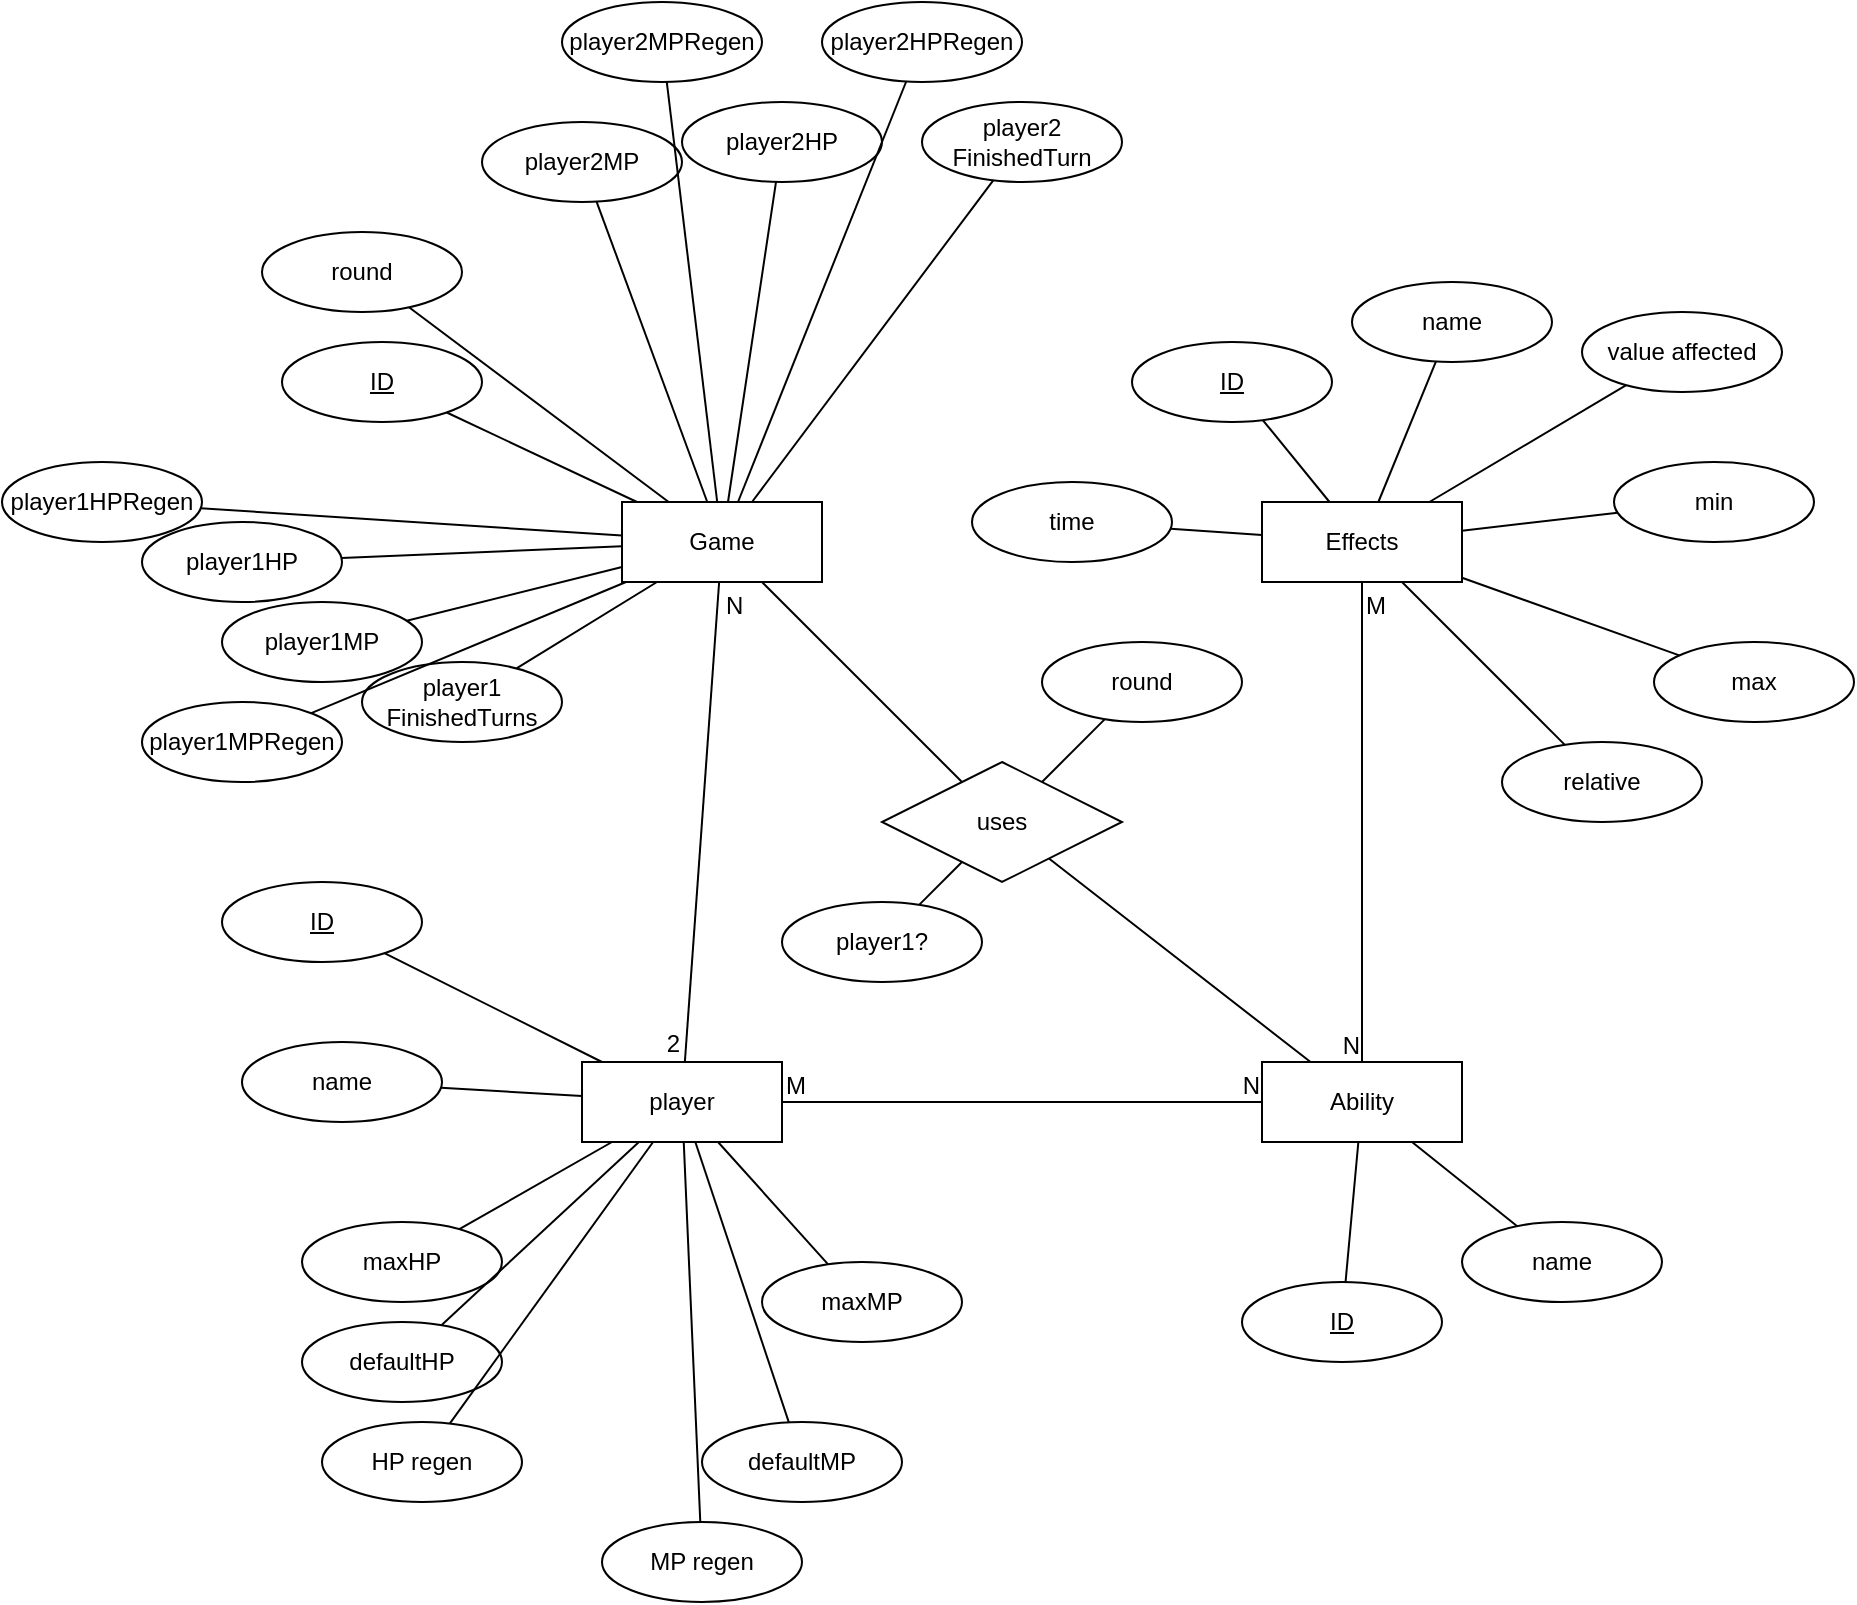 <mxfile version="24.5.3" type="device">
  <diagram name="Page-1" id="YdLyD3l7wZdHjeru9uKV">
    <mxGraphModel dx="2284" dy="1935" grid="1" gridSize="10" guides="1" tooltips="1" connect="1" arrows="1" fold="1" page="1" pageScale="1" pageWidth="850" pageHeight="1100" math="0" shadow="0">
      <root>
        <mxCell id="0" />
        <mxCell id="1" parent="0" />
        <mxCell id="E9Qzc6LGkup6Wm8XKEKd-1" value="player" style="whiteSpace=wrap;html=1;align=center;" parent="1" vertex="1">
          <mxGeometry x="180" y="520" width="100" height="40" as="geometry" />
        </mxCell>
        <mxCell id="E9Qzc6LGkup6Wm8XKEKd-2" value="ID" style="ellipse;whiteSpace=wrap;html=1;align=center;fontStyle=4;" parent="1" vertex="1">
          <mxGeometry y="430" width="100" height="40" as="geometry" />
        </mxCell>
        <mxCell id="E9Qzc6LGkup6Wm8XKEKd-3" value="" style="endArrow=none;html=1;rounded=0;" parent="1" source="E9Qzc6LGkup6Wm8XKEKd-2" target="E9Qzc6LGkup6Wm8XKEKd-1" edge="1">
          <mxGeometry width="50" height="50" relative="1" as="geometry">
            <mxPoint x="400" y="460" as="sourcePoint" />
            <mxPoint x="450" y="410" as="targetPoint" />
          </mxGeometry>
        </mxCell>
        <mxCell id="E9Qzc6LGkup6Wm8XKEKd-4" value="name" style="ellipse;whiteSpace=wrap;html=1;align=center;" parent="1" vertex="1">
          <mxGeometry x="10" y="510" width="100" height="40" as="geometry" />
        </mxCell>
        <mxCell id="E9Qzc6LGkup6Wm8XKEKd-5" value="" style="endArrow=none;html=1;rounded=0;" parent="1" source="E9Qzc6LGkup6Wm8XKEKd-4" target="E9Qzc6LGkup6Wm8XKEKd-1" edge="1">
          <mxGeometry width="50" height="50" relative="1" as="geometry">
            <mxPoint x="117" y="596" as="sourcePoint" />
            <mxPoint x="190" y="569" as="targetPoint" />
          </mxGeometry>
        </mxCell>
        <mxCell id="E9Qzc6LGkup6Wm8XKEKd-6" value="maxHP" style="ellipse;whiteSpace=wrap;html=1;align=center;" parent="1" vertex="1">
          <mxGeometry x="40" y="600" width="100" height="40" as="geometry" />
        </mxCell>
        <mxCell id="E9Qzc6LGkup6Wm8XKEKd-7" value="" style="endArrow=none;html=1;rounded=0;" parent="1" source="E9Qzc6LGkup6Wm8XKEKd-6" target="E9Qzc6LGkup6Wm8XKEKd-1" edge="1">
          <mxGeometry width="50" height="50" relative="1" as="geometry">
            <mxPoint x="237" y="576" as="sourcePoint" />
            <mxPoint x="325" y="540" as="targetPoint" />
          </mxGeometry>
        </mxCell>
        <mxCell id="E9Qzc6LGkup6Wm8XKEKd-8" value="maxMP" style="ellipse;whiteSpace=wrap;html=1;align=center;" parent="1" vertex="1">
          <mxGeometry x="270" y="620" width="100" height="40" as="geometry" />
        </mxCell>
        <mxCell id="E9Qzc6LGkup6Wm8XKEKd-9" value="" style="endArrow=none;html=1;rounded=0;" parent="1" source="E9Qzc6LGkup6Wm8XKEKd-8" target="E9Qzc6LGkup6Wm8XKEKd-1" edge="1">
          <mxGeometry width="50" height="50" relative="1" as="geometry">
            <mxPoint x="137" y="616" as="sourcePoint" />
            <mxPoint x="225" y="580" as="targetPoint" />
          </mxGeometry>
        </mxCell>
        <mxCell id="E9Qzc6LGkup6Wm8XKEKd-10" value="Game" style="whiteSpace=wrap;html=1;align=center;" parent="1" vertex="1">
          <mxGeometry x="200" y="240" width="100" height="40" as="geometry" />
        </mxCell>
        <mxCell id="E9Qzc6LGkup6Wm8XKEKd-17" value="" style="endArrow=none;html=1;rounded=0;" parent="1" source="E9Qzc6LGkup6Wm8XKEKd-10" target="E9Qzc6LGkup6Wm8XKEKd-1" edge="1">
          <mxGeometry relative="1" as="geometry">
            <mxPoint x="340" y="430" as="sourcePoint" />
            <mxPoint x="500" y="430" as="targetPoint" />
          </mxGeometry>
        </mxCell>
        <mxCell id="E9Qzc6LGkup6Wm8XKEKd-18" value="N" style="resizable=0;html=1;whiteSpace=wrap;align=left;verticalAlign=bottom;" parent="E9Qzc6LGkup6Wm8XKEKd-17" connectable="0" vertex="1">
          <mxGeometry x="-1" relative="1" as="geometry">
            <mxPoint x="1" y="20" as="offset" />
          </mxGeometry>
        </mxCell>
        <mxCell id="E9Qzc6LGkup6Wm8XKEKd-19" value="2" style="resizable=0;html=1;whiteSpace=wrap;align=right;verticalAlign=bottom;" parent="E9Qzc6LGkup6Wm8XKEKd-17" connectable="0" vertex="1">
          <mxGeometry x="1" relative="1" as="geometry">
            <mxPoint x="-1" as="offset" />
          </mxGeometry>
        </mxCell>
        <mxCell id="E9Qzc6LGkup6Wm8XKEKd-20" value="ID" style="ellipse;whiteSpace=wrap;html=1;align=center;fontStyle=4;" parent="1" vertex="1">
          <mxGeometry x="30" y="160" width="100" height="40" as="geometry" />
        </mxCell>
        <mxCell id="E9Qzc6LGkup6Wm8XKEKd-21" value="" style="endArrow=none;html=1;rounded=0;" parent="1" source="E9Qzc6LGkup6Wm8XKEKd-20" target="E9Qzc6LGkup6Wm8XKEKd-10" edge="1">
          <mxGeometry width="50" height="50" relative="1" as="geometry">
            <mxPoint x="91" y="476" as="sourcePoint" />
            <mxPoint x="200" y="530" as="targetPoint" />
          </mxGeometry>
        </mxCell>
        <mxCell id="E9Qzc6LGkup6Wm8XKEKd-22" value="player1HP" style="ellipse;whiteSpace=wrap;html=1;align=center;" parent="1" vertex="1">
          <mxGeometry x="-40" y="250" width="100" height="40" as="geometry" />
        </mxCell>
        <mxCell id="E9Qzc6LGkup6Wm8XKEKd-23" value="" style="endArrow=none;html=1;rounded=0;" parent="1" source="E9Qzc6LGkup6Wm8XKEKd-22" target="E9Qzc6LGkup6Wm8XKEKd-10" edge="1">
          <mxGeometry width="50" height="50" relative="1" as="geometry">
            <mxPoint x="117" y="326" as="sourcePoint" />
            <mxPoint x="180" y="267" as="targetPoint" />
          </mxGeometry>
        </mxCell>
        <mxCell id="E9Qzc6LGkup6Wm8XKEKd-24" value="player1MP" style="ellipse;whiteSpace=wrap;html=1;align=center;" parent="1" vertex="1">
          <mxGeometry y="290" width="100" height="40" as="geometry" />
        </mxCell>
        <mxCell id="E9Qzc6LGkup6Wm8XKEKd-25" value="" style="endArrow=none;html=1;rounded=0;" parent="1" source="E9Qzc6LGkup6Wm8XKEKd-24" target="E9Qzc6LGkup6Wm8XKEKd-10" edge="1">
          <mxGeometry width="50" height="50" relative="1" as="geometry">
            <mxPoint x="127" y="356" as="sourcePoint" />
            <mxPoint x="210" y="290" as="targetPoint" />
          </mxGeometry>
        </mxCell>
        <mxCell id="E9Qzc6LGkup6Wm8XKEKd-26" value="player2HP" style="ellipse;whiteSpace=wrap;html=1;align=center;" parent="1" vertex="1">
          <mxGeometry x="230" y="40" width="100" height="40" as="geometry" />
        </mxCell>
        <mxCell id="E9Qzc6LGkup6Wm8XKEKd-27" value="" style="endArrow=none;html=1;rounded=0;" parent="1" source="E9Qzc6LGkup6Wm8XKEKd-26" target="E9Qzc6LGkup6Wm8XKEKd-10" edge="1">
          <mxGeometry width="50" height="50" relative="1" as="geometry">
            <mxPoint x="297" y="181" as="sourcePoint" />
            <mxPoint x="380" y="115" as="targetPoint" />
          </mxGeometry>
        </mxCell>
        <mxCell id="E9Qzc6LGkup6Wm8XKEKd-28" value="player2MP" style="ellipse;whiteSpace=wrap;html=1;align=center;" parent="1" vertex="1">
          <mxGeometry x="130" y="50" width="100" height="40" as="geometry" />
        </mxCell>
        <mxCell id="E9Qzc6LGkup6Wm8XKEKd-29" value="" style="endArrow=none;html=1;rounded=0;" parent="1" source="E9Qzc6LGkup6Wm8XKEKd-28" target="E9Qzc6LGkup6Wm8XKEKd-10" edge="1">
          <mxGeometry width="50" height="50" relative="1" as="geometry">
            <mxPoint x="307" y="211" as="sourcePoint" />
            <mxPoint x="380" y="129" as="targetPoint" />
          </mxGeometry>
        </mxCell>
        <mxCell id="E9Qzc6LGkup6Wm8XKEKd-30" value="Ability" style="whiteSpace=wrap;html=1;align=center;" parent="1" vertex="1">
          <mxGeometry x="520" y="520" width="100" height="40" as="geometry" />
        </mxCell>
        <mxCell id="E9Qzc6LGkup6Wm8XKEKd-31" value="" style="endArrow=none;html=1;rounded=0;" parent="1" source="E9Qzc6LGkup6Wm8XKEKd-1" target="E9Qzc6LGkup6Wm8XKEKd-30" edge="1">
          <mxGeometry relative="1" as="geometry">
            <mxPoint x="340" y="310" as="sourcePoint" />
            <mxPoint x="500" y="310" as="targetPoint" />
          </mxGeometry>
        </mxCell>
        <mxCell id="E9Qzc6LGkup6Wm8XKEKd-32" value="M" style="resizable=0;html=1;whiteSpace=wrap;align=left;verticalAlign=bottom;" parent="E9Qzc6LGkup6Wm8XKEKd-31" connectable="0" vertex="1">
          <mxGeometry x="-1" relative="1" as="geometry" />
        </mxCell>
        <mxCell id="E9Qzc6LGkup6Wm8XKEKd-33" value="N" style="resizable=0;html=1;whiteSpace=wrap;align=right;verticalAlign=bottom;" parent="E9Qzc6LGkup6Wm8XKEKd-31" connectable="0" vertex="1">
          <mxGeometry x="1" relative="1" as="geometry" />
        </mxCell>
        <mxCell id="E9Qzc6LGkup6Wm8XKEKd-34" value="ID" style="ellipse;whiteSpace=wrap;html=1;align=center;fontStyle=4;" parent="1" vertex="1">
          <mxGeometry x="510" y="630" width="100" height="40" as="geometry" />
        </mxCell>
        <mxCell id="E9Qzc6LGkup6Wm8XKEKd-35" value="" style="endArrow=none;html=1;rounded=0;" parent="1" source="E9Qzc6LGkup6Wm8XKEKd-34" target="E9Qzc6LGkup6Wm8XKEKd-30" edge="1">
          <mxGeometry width="50" height="50" relative="1" as="geometry">
            <mxPoint x="830" y="620" as="sourcePoint" />
            <mxPoint x="620" y="680" as="targetPoint" />
          </mxGeometry>
        </mxCell>
        <mxCell id="E9Qzc6LGkup6Wm8XKEKd-36" value="name" style="ellipse;whiteSpace=wrap;html=1;align=center;" parent="1" vertex="1">
          <mxGeometry x="620" y="600" width="100" height="40" as="geometry" />
        </mxCell>
        <mxCell id="E9Qzc6LGkup6Wm8XKEKd-37" value="" style="endArrow=none;html=1;rounded=0;" parent="1" source="E9Qzc6LGkup6Wm8XKEKd-36" target="E9Qzc6LGkup6Wm8XKEKd-30" edge="1">
          <mxGeometry width="50" height="50" relative="1" as="geometry">
            <mxPoint x="547" y="756" as="sourcePoint" />
            <mxPoint x="610" y="697" as="targetPoint" />
          </mxGeometry>
        </mxCell>
        <mxCell id="E9Qzc6LGkup6Wm8XKEKd-38" value="Effects" style="whiteSpace=wrap;html=1;align=center;" parent="1" vertex="1">
          <mxGeometry x="520" y="240" width="100" height="40" as="geometry" />
        </mxCell>
        <mxCell id="E9Qzc6LGkup6Wm8XKEKd-39" value="" style="endArrow=none;html=1;rounded=0;" parent="1" source="E9Qzc6LGkup6Wm8XKEKd-38" target="E9Qzc6LGkup6Wm8XKEKd-30" edge="1">
          <mxGeometry relative="1" as="geometry">
            <mxPoint x="340" y="310" as="sourcePoint" />
            <mxPoint x="500" y="310" as="targetPoint" />
          </mxGeometry>
        </mxCell>
        <mxCell id="E9Qzc6LGkup6Wm8XKEKd-40" value="M" style="resizable=0;html=1;whiteSpace=wrap;align=left;verticalAlign=bottom;" parent="E9Qzc6LGkup6Wm8XKEKd-39" connectable="0" vertex="1">
          <mxGeometry x="-1" relative="1" as="geometry">
            <mxPoint y="20" as="offset" />
          </mxGeometry>
        </mxCell>
        <mxCell id="E9Qzc6LGkup6Wm8XKEKd-41" value="N" style="resizable=0;html=1;whiteSpace=wrap;align=right;verticalAlign=bottom;" parent="E9Qzc6LGkup6Wm8XKEKd-39" connectable="0" vertex="1">
          <mxGeometry x="1" relative="1" as="geometry" />
        </mxCell>
        <mxCell id="E9Qzc6LGkup6Wm8XKEKd-42" value="ID" style="ellipse;whiteSpace=wrap;html=1;align=center;fontStyle=4;" parent="1" vertex="1">
          <mxGeometry x="455" y="160" width="100" height="40" as="geometry" />
        </mxCell>
        <mxCell id="E9Qzc6LGkup6Wm8XKEKd-43" value="" style="endArrow=none;html=1;rounded=0;" parent="1" source="E9Qzc6LGkup6Wm8XKEKd-42" target="E9Qzc6LGkup6Wm8XKEKd-38" edge="1">
          <mxGeometry width="50" height="50" relative="1" as="geometry">
            <mxPoint x="775" y="150" as="sourcePoint" />
            <mxPoint x="513" y="90" as="targetPoint" />
          </mxGeometry>
        </mxCell>
        <mxCell id="E9Qzc6LGkup6Wm8XKEKd-44" value="name" style="ellipse;whiteSpace=wrap;html=1;align=center;" parent="1" vertex="1">
          <mxGeometry x="565" y="130" width="100" height="40" as="geometry" />
        </mxCell>
        <mxCell id="E9Qzc6LGkup6Wm8XKEKd-45" value="" style="endArrow=none;html=1;rounded=0;" parent="1" source="E9Qzc6LGkup6Wm8XKEKd-44" target="E9Qzc6LGkup6Wm8XKEKd-38" edge="1">
          <mxGeometry width="50" height="50" relative="1" as="geometry">
            <mxPoint x="492" y="286" as="sourcePoint" />
            <mxPoint x="540" y="90" as="targetPoint" />
          </mxGeometry>
        </mxCell>
        <mxCell id="E9Qzc6LGkup6Wm8XKEKd-46" value="value affected" style="ellipse;whiteSpace=wrap;html=1;align=center;" parent="1" vertex="1">
          <mxGeometry x="680" y="145" width="100" height="40" as="geometry" />
        </mxCell>
        <mxCell id="E9Qzc6LGkup6Wm8XKEKd-47" value="" style="endArrow=none;html=1;rounded=0;" parent="1" source="E9Qzc6LGkup6Wm8XKEKd-46" target="E9Qzc6LGkup6Wm8XKEKd-38" edge="1">
          <mxGeometry width="50" height="50" relative="1" as="geometry">
            <mxPoint x="607" y="301" as="sourcePoint" />
            <mxPoint x="693" y="255" as="targetPoint" />
          </mxGeometry>
        </mxCell>
        <mxCell id="E9Qzc6LGkup6Wm8XKEKd-48" value="min" style="ellipse;whiteSpace=wrap;html=1;align=center;" parent="1" vertex="1">
          <mxGeometry x="696" y="220" width="100" height="40" as="geometry" />
        </mxCell>
        <mxCell id="E9Qzc6LGkup6Wm8XKEKd-49" value="" style="endArrow=none;html=1;rounded=0;" parent="1" source="E9Qzc6LGkup6Wm8XKEKd-48" target="E9Qzc6LGkup6Wm8XKEKd-38" edge="1">
          <mxGeometry width="50" height="50" relative="1" as="geometry">
            <mxPoint x="623" y="376" as="sourcePoint" />
            <mxPoint x="620" y="315" as="targetPoint" />
          </mxGeometry>
        </mxCell>
        <mxCell id="E9Qzc6LGkup6Wm8XKEKd-50" value="max" style="ellipse;whiteSpace=wrap;html=1;align=center;" parent="1" vertex="1">
          <mxGeometry x="716" y="310" width="100" height="40" as="geometry" />
        </mxCell>
        <mxCell id="E9Qzc6LGkup6Wm8XKEKd-51" value="" style="endArrow=none;html=1;rounded=0;" parent="1" source="E9Qzc6LGkup6Wm8XKEKd-50" target="E9Qzc6LGkup6Wm8XKEKd-38" edge="1">
          <mxGeometry width="50" height="50" relative="1" as="geometry">
            <mxPoint x="643" y="456" as="sourcePoint" />
            <mxPoint x="640" y="334" as="targetPoint" />
          </mxGeometry>
        </mxCell>
        <mxCell id="E9Qzc6LGkup6Wm8XKEKd-52" value="time" style="ellipse;whiteSpace=wrap;html=1;align=center;" parent="1" vertex="1">
          <mxGeometry x="375" y="230" width="100" height="40" as="geometry" />
        </mxCell>
        <mxCell id="E9Qzc6LGkup6Wm8XKEKd-53" value="" style="endArrow=none;html=1;rounded=0;" parent="1" source="E9Qzc6LGkup6Wm8XKEKd-52" target="E9Qzc6LGkup6Wm8XKEKd-38" edge="1">
          <mxGeometry width="50" height="50" relative="1" as="geometry">
            <mxPoint x="337" y="508" as="sourcePoint" />
            <mxPoint x="314" y="330" as="targetPoint" />
          </mxGeometry>
        </mxCell>
        <mxCell id="E9Qzc6LGkup6Wm8XKEKd-57" value="relative" style="ellipse;whiteSpace=wrap;html=1;align=center;" parent="1" vertex="1">
          <mxGeometry x="640" y="360" width="100" height="40" as="geometry" />
        </mxCell>
        <mxCell id="E9Qzc6LGkup6Wm8XKEKd-58" value="" style="endArrow=none;html=1;rounded=0;" parent="1" source="E9Qzc6LGkup6Wm8XKEKd-57" target="E9Qzc6LGkup6Wm8XKEKd-38" edge="1">
          <mxGeometry width="50" height="50" relative="1" as="geometry">
            <mxPoint x="363" y="528" as="sourcePoint" />
            <mxPoint x="340" y="350" as="targetPoint" />
          </mxGeometry>
        </mxCell>
        <mxCell id="E9Qzc6LGkup6Wm8XKEKd-59" value="uses" style="shape=rhombus;perimeter=rhombusPerimeter;whiteSpace=wrap;html=1;align=center;" parent="1" vertex="1">
          <mxGeometry x="330" y="370" width="120" height="60" as="geometry" />
        </mxCell>
        <mxCell id="E9Qzc6LGkup6Wm8XKEKd-60" value="round" style="ellipse;whiteSpace=wrap;html=1;align=center;" parent="1" vertex="1">
          <mxGeometry x="20" y="105" width="100" height="40" as="geometry" />
        </mxCell>
        <mxCell id="E9Qzc6LGkup6Wm8XKEKd-61" value="" style="endArrow=none;html=1;rounded=0;" parent="1" source="E9Qzc6LGkup6Wm8XKEKd-60" target="E9Qzc6LGkup6Wm8XKEKd-10" edge="1">
          <mxGeometry width="50" height="50" relative="1" as="geometry">
            <mxPoint x="520" y="191" as="sourcePoint" />
            <mxPoint x="450" y="220" as="targetPoint" />
          </mxGeometry>
        </mxCell>
        <mxCell id="E9Qzc6LGkup6Wm8XKEKd-62" value="" style="endArrow=none;html=1;rounded=0;" parent="1" source="E9Qzc6LGkup6Wm8XKEKd-59" target="E9Qzc6LGkup6Wm8XKEKd-10" edge="1">
          <mxGeometry width="50" height="50" relative="1" as="geometry">
            <mxPoint x="400" y="340" as="sourcePoint" />
            <mxPoint x="450" y="290" as="targetPoint" />
          </mxGeometry>
        </mxCell>
        <mxCell id="E9Qzc6LGkup6Wm8XKEKd-63" value="" style="endArrow=none;html=1;rounded=0;" parent="1" source="E9Qzc6LGkup6Wm8XKEKd-59" target="E9Qzc6LGkup6Wm8XKEKd-30" edge="1">
          <mxGeometry width="50" height="50" relative="1" as="geometry">
            <mxPoint x="382" y="409" as="sourcePoint" />
            <mxPoint x="278" y="290" as="targetPoint" />
          </mxGeometry>
        </mxCell>
        <mxCell id="E9Qzc6LGkup6Wm8XKEKd-64" value="round" style="ellipse;whiteSpace=wrap;html=1;align=center;" parent="1" vertex="1">
          <mxGeometry x="410" y="310" width="100" height="40" as="geometry" />
        </mxCell>
        <mxCell id="E9Qzc6LGkup6Wm8XKEKd-65" value="" style="endArrow=none;html=1;rounded=0;" parent="1" source="E9Qzc6LGkup6Wm8XKEKd-64" target="E9Qzc6LGkup6Wm8XKEKd-59" edge="1">
          <mxGeometry width="50" height="50" relative="1" as="geometry">
            <mxPoint x="903.5" y="436" as="sourcePoint" />
            <mxPoint x="606.5" y="485" as="targetPoint" />
          </mxGeometry>
        </mxCell>
        <mxCell id="E9Qzc6LGkup6Wm8XKEKd-66" value="player1?" style="ellipse;whiteSpace=wrap;html=1;align=center;" parent="1" vertex="1">
          <mxGeometry x="280" y="440" width="100" height="40" as="geometry" />
        </mxCell>
        <mxCell id="E9Qzc6LGkup6Wm8XKEKd-67" value="" style="endArrow=none;html=1;rounded=0;" parent="1" source="E9Qzc6LGkup6Wm8XKEKd-66" target="E9Qzc6LGkup6Wm8XKEKd-59" edge="1">
          <mxGeometry width="50" height="50" relative="1" as="geometry">
            <mxPoint x="768.5" y="606" as="sourcePoint" />
            <mxPoint x="275" y="550" as="targetPoint" />
          </mxGeometry>
        </mxCell>
        <mxCell id="E9Qzc6LGkup6Wm8XKEKd-68" value="player2 FinishedTurn" style="ellipse;whiteSpace=wrap;html=1;align=center;" parent="1" vertex="1">
          <mxGeometry x="350" y="40" width="100" height="40" as="geometry" />
        </mxCell>
        <mxCell id="E9Qzc6LGkup6Wm8XKEKd-69" value="" style="endArrow=none;html=1;rounded=0;" parent="1" source="E9Qzc6LGkup6Wm8XKEKd-68" target="E9Qzc6LGkup6Wm8XKEKd-10" edge="1">
          <mxGeometry width="50" height="50" relative="1" as="geometry">
            <mxPoint x="377" y="141" as="sourcePoint" />
            <mxPoint x="334" y="200" as="targetPoint" />
          </mxGeometry>
        </mxCell>
        <mxCell id="E9Qzc6LGkup6Wm8XKEKd-72" value="player1 FinishedTurns" style="ellipse;whiteSpace=wrap;html=1;align=center;" parent="1" vertex="1">
          <mxGeometry x="70" y="320" width="100" height="40" as="geometry" />
        </mxCell>
        <mxCell id="E9Qzc6LGkup6Wm8XKEKd-73" value="" style="endArrow=none;html=1;rounded=0;" parent="1" source="E9Qzc6LGkup6Wm8XKEKd-72" target="E9Qzc6LGkup6Wm8XKEKd-10" edge="1">
          <mxGeometry width="50" height="50" relative="1" as="geometry">
            <mxPoint x="197" y="331" as="sourcePoint" />
            <mxPoint x="82" y="430" as="targetPoint" />
          </mxGeometry>
        </mxCell>
        <mxCell id="SzXFLY20VnAjSYwwJ_Nx-1" value="defaultHP" style="ellipse;whiteSpace=wrap;html=1;align=center;" vertex="1" parent="1">
          <mxGeometry x="40" y="650" width="100" height="40" as="geometry" />
        </mxCell>
        <mxCell id="SzXFLY20VnAjSYwwJ_Nx-2" value="" style="endArrow=none;html=1;rounded=0;" edge="1" parent="1" source="SzXFLY20VnAjSYwwJ_Nx-1" target="E9Qzc6LGkup6Wm8XKEKd-1">
          <mxGeometry width="50" height="50" relative="1" as="geometry">
            <mxPoint x="247" y="586" as="sourcePoint" />
            <mxPoint x="205" y="570" as="targetPoint" />
          </mxGeometry>
        </mxCell>
        <mxCell id="SzXFLY20VnAjSYwwJ_Nx-3" value="defaultMP" style="ellipse;whiteSpace=wrap;html=1;align=center;" vertex="1" parent="1">
          <mxGeometry x="240" y="700" width="100" height="40" as="geometry" />
        </mxCell>
        <mxCell id="SzXFLY20VnAjSYwwJ_Nx-4" value="" style="endArrow=none;html=1;rounded=0;" edge="1" parent="1" source="SzXFLY20VnAjSYwwJ_Nx-3" target="E9Qzc6LGkup6Wm8XKEKd-1">
          <mxGeometry width="50" height="50" relative="1" as="geometry">
            <mxPoint x="217" y="676" as="sourcePoint" />
            <mxPoint x="307" y="620" as="targetPoint" />
          </mxGeometry>
        </mxCell>
        <mxCell id="SzXFLY20VnAjSYwwJ_Nx-5" value="HP regen" style="ellipse;whiteSpace=wrap;html=1;align=center;" vertex="1" parent="1">
          <mxGeometry x="50" y="700" width="100" height="40" as="geometry" />
        </mxCell>
        <mxCell id="SzXFLY20VnAjSYwwJ_Nx-6" value="" style="endArrow=none;html=1;rounded=0;" edge="1" parent="1" source="SzXFLY20VnAjSYwwJ_Nx-5" target="E9Qzc6LGkup6Wm8XKEKd-1">
          <mxGeometry width="50" height="50" relative="1" as="geometry">
            <mxPoint x="140" y="716" as="sourcePoint" />
            <mxPoint x="160" y="600" as="targetPoint" />
          </mxGeometry>
        </mxCell>
        <mxCell id="SzXFLY20VnAjSYwwJ_Nx-7" value="MP regen" style="ellipse;whiteSpace=wrap;html=1;align=center;" vertex="1" parent="1">
          <mxGeometry x="190" y="750" width="100" height="40" as="geometry" />
        </mxCell>
        <mxCell id="SzXFLY20VnAjSYwwJ_Nx-8" value="" style="endArrow=none;html=1;rounded=0;" edge="1" parent="1" source="SzXFLY20VnAjSYwwJ_Nx-7" target="E9Qzc6LGkup6Wm8XKEKd-1">
          <mxGeometry width="50" height="50" relative="1" as="geometry">
            <mxPoint x="150" y="726" as="sourcePoint" />
            <mxPoint x="226" y="570" as="targetPoint" />
          </mxGeometry>
        </mxCell>
        <mxCell id="SzXFLY20VnAjSYwwJ_Nx-9" value="player1&lt;span style=&quot;background-color: initial;&quot;&gt;MPRegen&lt;/span&gt;" style="ellipse;whiteSpace=wrap;html=1;align=center;" vertex="1" parent="1">
          <mxGeometry x="-40" y="340" width="100" height="40" as="geometry" />
        </mxCell>
        <mxCell id="SzXFLY20VnAjSYwwJ_Nx-10" value="" style="endArrow=none;html=1;rounded=0;" edge="1" parent="1" source="SzXFLY20VnAjSYwwJ_Nx-9" target="E9Qzc6LGkup6Wm8XKEKd-10">
          <mxGeometry width="50" height="50" relative="1" as="geometry">
            <mxPoint x="207" y="341" as="sourcePoint" />
            <mxPoint x="210" y="285" as="targetPoint" />
          </mxGeometry>
        </mxCell>
        <mxCell id="SzXFLY20VnAjSYwwJ_Nx-12" value="player1HPRegen" style="ellipse;whiteSpace=wrap;html=1;align=center;" vertex="1" parent="1">
          <mxGeometry x="-110" y="220" width="100" height="40" as="geometry" />
        </mxCell>
        <mxCell id="SzXFLY20VnAjSYwwJ_Nx-13" value="" style="endArrow=none;html=1;rounded=0;" edge="1" parent="1" source="SzXFLY20VnAjSYwwJ_Nx-12" target="E9Qzc6LGkup6Wm8XKEKd-10">
          <mxGeometry width="50" height="50" relative="1" as="geometry">
            <mxPoint x="127" y="336" as="sourcePoint" />
            <mxPoint x="210" y="272" as="targetPoint" />
          </mxGeometry>
        </mxCell>
        <mxCell id="SzXFLY20VnAjSYwwJ_Nx-14" value="player2MPRegen" style="ellipse;whiteSpace=wrap;html=1;align=center;" vertex="1" parent="1">
          <mxGeometry x="170" y="-10" width="100" height="40" as="geometry" />
        </mxCell>
        <mxCell id="SzXFLY20VnAjSYwwJ_Nx-15" value="" style="endArrow=none;html=1;rounded=0;" edge="1" parent="1" source="SzXFLY20VnAjSYwwJ_Nx-14" target="E9Qzc6LGkup6Wm8XKEKd-10">
          <mxGeometry width="50" height="50" relative="1" as="geometry">
            <mxPoint x="317" y="221" as="sourcePoint" />
            <mxPoint x="253" y="250" as="targetPoint" />
          </mxGeometry>
        </mxCell>
        <mxCell id="SzXFLY20VnAjSYwwJ_Nx-17" value="player2HPRegen" style="ellipse;whiteSpace=wrap;html=1;align=center;" vertex="1" parent="1">
          <mxGeometry x="300" y="-10" width="100" height="40" as="geometry" />
        </mxCell>
        <mxCell id="SzXFLY20VnAjSYwwJ_Nx-18" value="" style="endArrow=none;html=1;rounded=0;" edge="1" parent="1" source="SzXFLY20VnAjSYwwJ_Nx-17" target="E9Qzc6LGkup6Wm8XKEKd-10">
          <mxGeometry width="50" height="50" relative="1" as="geometry">
            <mxPoint x="307" y="191" as="sourcePoint" />
            <mxPoint x="263" y="250" as="targetPoint" />
          </mxGeometry>
        </mxCell>
      </root>
    </mxGraphModel>
  </diagram>
</mxfile>
